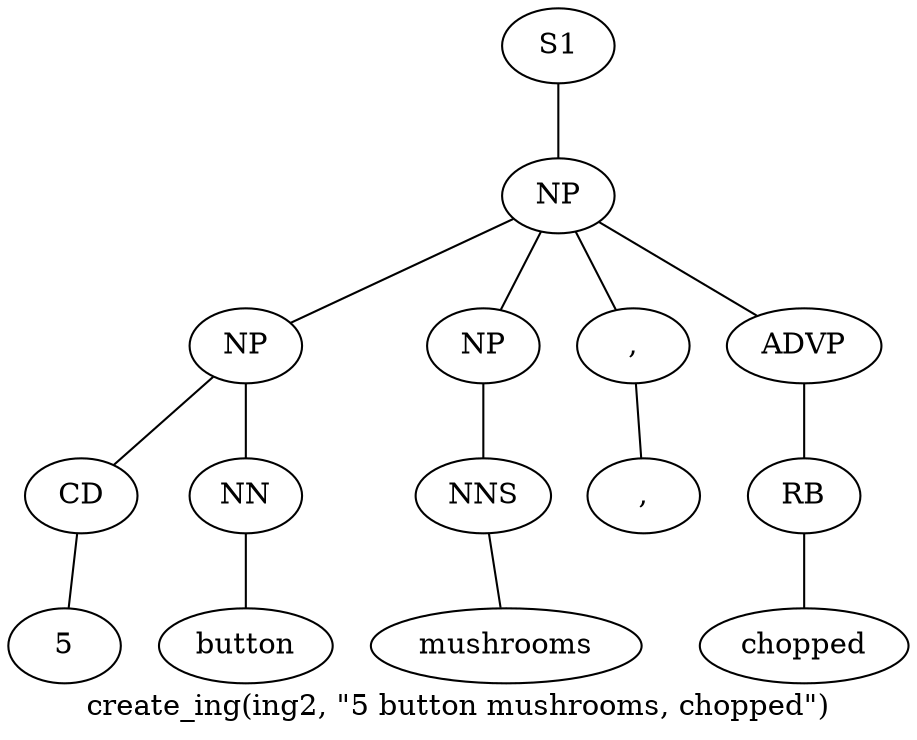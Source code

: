 graph SyntaxGraph {
	label = "create_ing(ing2, \"5 button mushrooms, chopped\")";
	Node0 [label="S1"];
	Node1 [label="NP"];
	Node2 [label="NP"];
	Node3 [label="CD"];
	Node4 [label="5"];
	Node5 [label="NN"];
	Node6 [label="button"];
	Node7 [label="NP"];
	Node8 [label="NNS"];
	Node9 [label="mushrooms"];
	Node10 [label=","];
	Node11 [label=","];
	Node12 [label="ADVP"];
	Node13 [label="RB"];
	Node14 [label="chopped"];

	Node0 -- Node1;
	Node1 -- Node2;
	Node1 -- Node7;
	Node1 -- Node10;
	Node1 -- Node12;
	Node2 -- Node3;
	Node2 -- Node5;
	Node3 -- Node4;
	Node5 -- Node6;
	Node7 -- Node8;
	Node8 -- Node9;
	Node10 -- Node11;
	Node12 -- Node13;
	Node13 -- Node14;
}